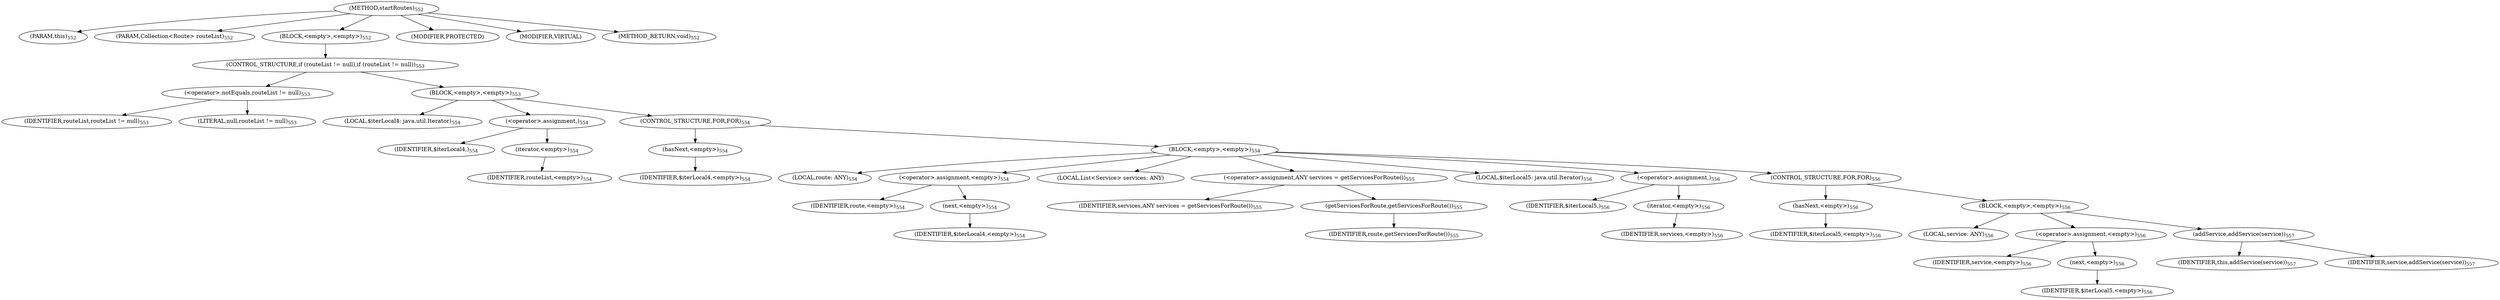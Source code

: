 digraph "startRoutes" {  
"1589" [label = <(METHOD,startRoutes)<SUB>552</SUB>> ]
"107" [label = <(PARAM,this)<SUB>552</SUB>> ]
"1590" [label = <(PARAM,Collection&lt;Route&gt; routeList)<SUB>552</SUB>> ]
"1591" [label = <(BLOCK,&lt;empty&gt;,&lt;empty&gt;)<SUB>552</SUB>> ]
"1592" [label = <(CONTROL_STRUCTURE,if (routeList != null),if (routeList != null))<SUB>553</SUB>> ]
"1593" [label = <(&lt;operator&gt;.notEquals,routeList != null)<SUB>553</SUB>> ]
"1594" [label = <(IDENTIFIER,routeList,routeList != null)<SUB>553</SUB>> ]
"1595" [label = <(LITERAL,null,routeList != null)<SUB>553</SUB>> ]
"1596" [label = <(BLOCK,&lt;empty&gt;,&lt;empty&gt;)<SUB>553</SUB>> ]
"1597" [label = <(LOCAL,$iterLocal4: java.util.Iterator)<SUB>554</SUB>> ]
"1598" [label = <(&lt;operator&gt;.assignment,)<SUB>554</SUB>> ]
"1599" [label = <(IDENTIFIER,$iterLocal4,)<SUB>554</SUB>> ]
"1600" [label = <(iterator,&lt;empty&gt;)<SUB>554</SUB>> ]
"1601" [label = <(IDENTIFIER,routeList,&lt;empty&gt;)<SUB>554</SUB>> ]
"1602" [label = <(CONTROL_STRUCTURE,FOR,FOR)<SUB>554</SUB>> ]
"1603" [label = <(hasNext,&lt;empty&gt;)<SUB>554</SUB>> ]
"1604" [label = <(IDENTIFIER,$iterLocal4,&lt;empty&gt;)<SUB>554</SUB>> ]
"1605" [label = <(BLOCK,&lt;empty&gt;,&lt;empty&gt;)<SUB>554</SUB>> ]
"1606" [label = <(LOCAL,route: ANY)<SUB>554</SUB>> ]
"1607" [label = <(&lt;operator&gt;.assignment,&lt;empty&gt;)<SUB>554</SUB>> ]
"1608" [label = <(IDENTIFIER,route,&lt;empty&gt;)<SUB>554</SUB>> ]
"1609" [label = <(next,&lt;empty&gt;)<SUB>554</SUB>> ]
"1610" [label = <(IDENTIFIER,$iterLocal4,&lt;empty&gt;)<SUB>554</SUB>> ]
"1611" [label = <(LOCAL,List&lt;Service&gt; services: ANY)> ]
"1612" [label = <(&lt;operator&gt;.assignment,ANY services = getServicesForRoute())<SUB>555</SUB>> ]
"1613" [label = <(IDENTIFIER,services,ANY services = getServicesForRoute())<SUB>555</SUB>> ]
"1614" [label = <(getServicesForRoute,getServicesForRoute())<SUB>555</SUB>> ]
"1615" [label = <(IDENTIFIER,route,getServicesForRoute())<SUB>555</SUB>> ]
"1616" [label = <(LOCAL,$iterLocal5: java.util.Iterator)<SUB>556</SUB>> ]
"1617" [label = <(&lt;operator&gt;.assignment,)<SUB>556</SUB>> ]
"1618" [label = <(IDENTIFIER,$iterLocal5,)<SUB>556</SUB>> ]
"1619" [label = <(iterator,&lt;empty&gt;)<SUB>556</SUB>> ]
"1620" [label = <(IDENTIFIER,services,&lt;empty&gt;)<SUB>556</SUB>> ]
"1621" [label = <(CONTROL_STRUCTURE,FOR,FOR)<SUB>556</SUB>> ]
"1622" [label = <(hasNext,&lt;empty&gt;)<SUB>556</SUB>> ]
"1623" [label = <(IDENTIFIER,$iterLocal5,&lt;empty&gt;)<SUB>556</SUB>> ]
"1624" [label = <(BLOCK,&lt;empty&gt;,&lt;empty&gt;)<SUB>556</SUB>> ]
"1625" [label = <(LOCAL,service: ANY)<SUB>556</SUB>> ]
"1626" [label = <(&lt;operator&gt;.assignment,&lt;empty&gt;)<SUB>556</SUB>> ]
"1627" [label = <(IDENTIFIER,service,&lt;empty&gt;)<SUB>556</SUB>> ]
"1628" [label = <(next,&lt;empty&gt;)<SUB>556</SUB>> ]
"1629" [label = <(IDENTIFIER,$iterLocal5,&lt;empty&gt;)<SUB>556</SUB>> ]
"1630" [label = <(addService,addService(service))<SUB>557</SUB>> ]
"106" [label = <(IDENTIFIER,this,addService(service))<SUB>557</SUB>> ]
"1631" [label = <(IDENTIFIER,service,addService(service))<SUB>557</SUB>> ]
"1632" [label = <(MODIFIER,PROTECTED)> ]
"1633" [label = <(MODIFIER,VIRTUAL)> ]
"1634" [label = <(METHOD_RETURN,void)<SUB>552</SUB>> ]
  "1589" -> "107" 
  "1589" -> "1590" 
  "1589" -> "1591" 
  "1589" -> "1632" 
  "1589" -> "1633" 
  "1589" -> "1634" 
  "1591" -> "1592" 
  "1592" -> "1593" 
  "1592" -> "1596" 
  "1593" -> "1594" 
  "1593" -> "1595" 
  "1596" -> "1597" 
  "1596" -> "1598" 
  "1596" -> "1602" 
  "1598" -> "1599" 
  "1598" -> "1600" 
  "1600" -> "1601" 
  "1602" -> "1603" 
  "1602" -> "1605" 
  "1603" -> "1604" 
  "1605" -> "1606" 
  "1605" -> "1607" 
  "1605" -> "1611" 
  "1605" -> "1612" 
  "1605" -> "1616" 
  "1605" -> "1617" 
  "1605" -> "1621" 
  "1607" -> "1608" 
  "1607" -> "1609" 
  "1609" -> "1610" 
  "1612" -> "1613" 
  "1612" -> "1614" 
  "1614" -> "1615" 
  "1617" -> "1618" 
  "1617" -> "1619" 
  "1619" -> "1620" 
  "1621" -> "1622" 
  "1621" -> "1624" 
  "1622" -> "1623" 
  "1624" -> "1625" 
  "1624" -> "1626" 
  "1624" -> "1630" 
  "1626" -> "1627" 
  "1626" -> "1628" 
  "1628" -> "1629" 
  "1630" -> "106" 
  "1630" -> "1631" 
}
